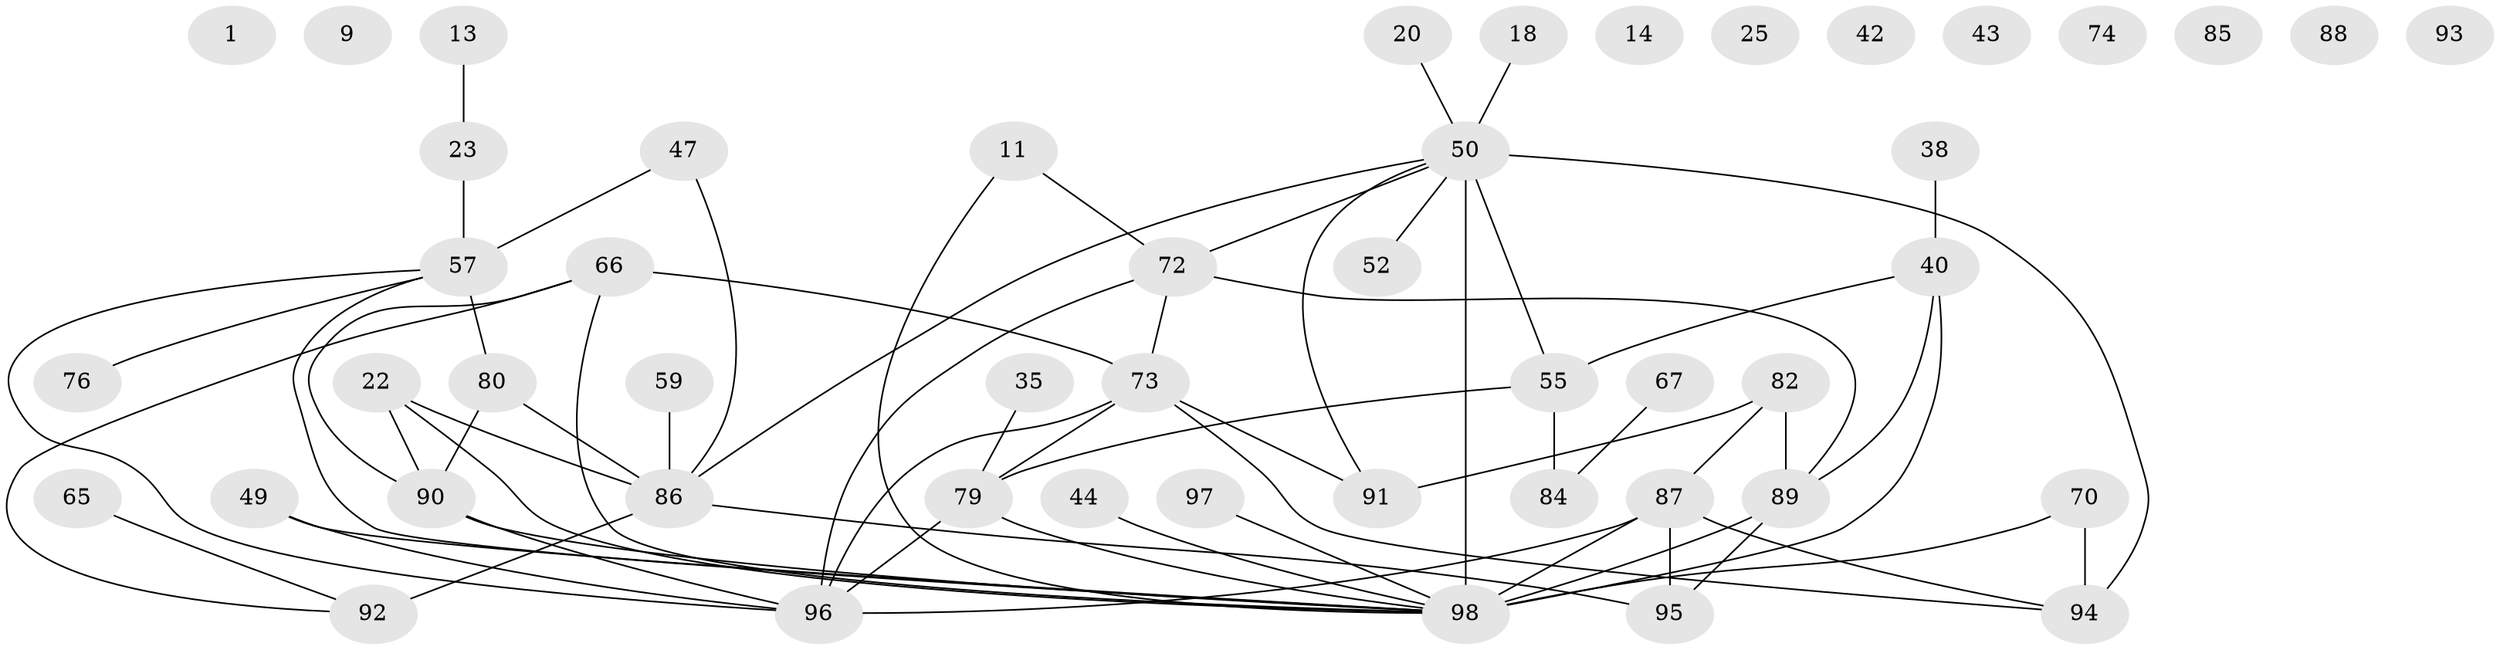 // original degree distribution, {0: 0.10204081632653061, 4: 0.22448979591836735, 3: 0.20408163265306123, 2: 0.17346938775510204, 5: 0.10204081632653061, 1: 0.12244897959183673, 6: 0.04081632653061224, 7: 0.02040816326530612, 8: 0.01020408163265306}
// Generated by graph-tools (version 1.1) at 2025/39/03/09/25 04:39:18]
// undirected, 49 vertices, 66 edges
graph export_dot {
graph [start="1"]
  node [color=gray90,style=filled];
  1;
  9;
  11;
  13;
  14;
  18;
  20;
  22;
  23;
  25;
  35;
  38;
  40 [super="+4"];
  42;
  43;
  44;
  47;
  49;
  50 [super="+33+27+34+45"];
  52;
  55 [super="+31"];
  57 [super="+2+12"];
  59;
  65;
  66 [super="+29"];
  67;
  70 [super="+48"];
  72 [super="+8+37"];
  73 [super="+71+68"];
  74;
  76;
  79 [super="+77"];
  80 [super="+75"];
  82 [super="+28"];
  84;
  85;
  86 [super="+64"];
  87 [super="+81"];
  88;
  89 [super="+61"];
  90 [super="+78+53"];
  91;
  92;
  93;
  94;
  95 [super="+60+58"];
  96 [super="+6+63"];
  97;
  98 [super="+17+24+83"];
  11 -- 72;
  11 -- 98;
  13 -- 23;
  18 -- 50;
  20 -- 50;
  22 -- 86 [weight=2];
  22 -- 98 [weight=2];
  22 -- 90;
  23 -- 57;
  35 -- 79;
  38 -- 40;
  40 -- 55 [weight=2];
  40 -- 98 [weight=2];
  40 -- 89;
  44 -- 98;
  47 -- 86;
  47 -- 57;
  49 -- 96;
  49 -- 98;
  50 -- 91;
  50 -- 52 [weight=3];
  50 -- 86 [weight=2];
  50 -- 94 [weight=2];
  50 -- 72 [weight=3];
  50 -- 98 [weight=8];
  50 -- 55;
  55 -- 79;
  55 -- 84;
  57 -- 96;
  57 -- 80 [weight=2];
  57 -- 76;
  57 -- 98;
  59 -- 86;
  65 -- 92;
  66 -- 73 [weight=4];
  66 -- 90;
  66 -- 92;
  66 -- 98 [weight=2];
  67 -- 84;
  70 -- 98;
  70 -- 94;
  72 -- 96 [weight=2];
  72 -- 73;
  72 -- 89;
  73 -- 91;
  73 -- 94;
  73 -- 96;
  73 -- 79;
  79 -- 98;
  79 -- 96;
  80 -- 86;
  80 -- 90;
  82 -- 91;
  82 -- 87;
  82 -- 89;
  86 -- 92 [weight=2];
  86 -- 95 [weight=2];
  87 -- 94;
  87 -- 96 [weight=2];
  87 -- 98;
  87 -- 95 [weight=2];
  89 -- 98;
  89 -- 95;
  90 -- 96 [weight=2];
  90 -- 98 [weight=2];
  97 -- 98;
}
